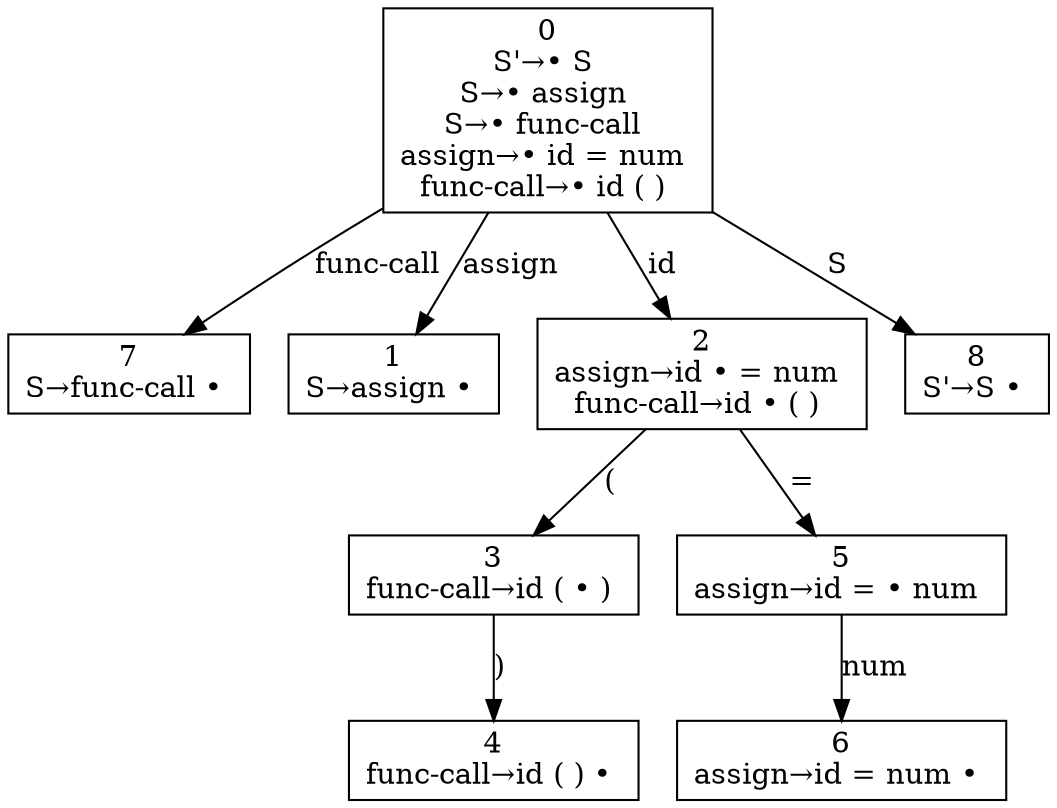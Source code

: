 digraph d{
node [shape=box];
n0 [label=<0<br/>S'&rarr;&bull; S <br/>S&rarr;&bull; assign <br/>S&rarr;&bull; func-call <br/>assign&rarr;&bull; id = num <br/>func-call&rarr;&bull; id ( ) <br/>>];n7 [label=<7<br/>S&rarr;func-call &bull; <br/>>];n1 [label=<1<br/>S&rarr;assign &bull; <br/>>];n2 [label=<2<br/>assign&rarr;id &bull; = num <br/>func-call&rarr;id &bull; ( ) <br/>>];n3 [label=<3<br/>func-call&rarr;id ( &bull; ) <br/>>];n4 [label=<4<br/>func-call&rarr;id ( ) &bull; <br/>>];n5 [label=<5<br/>assign&rarr;id = &bull; num <br/>>];n6 [label=<6<br/>assign&rarr;id = num &bull; <br/>>];n8 [label=<8<br/>S'&rarr;S &bull; <br/>>];n0->n8 [label="S"];
n0->n1 [label="assign"];
n0->n7 [label="func-call"];
n0->n2 [label="id"];
n2->n5 [label="="];
n2->n3 [label="("];
n5->n6 [label="num"];
n3->n4 [label=")"];
}
